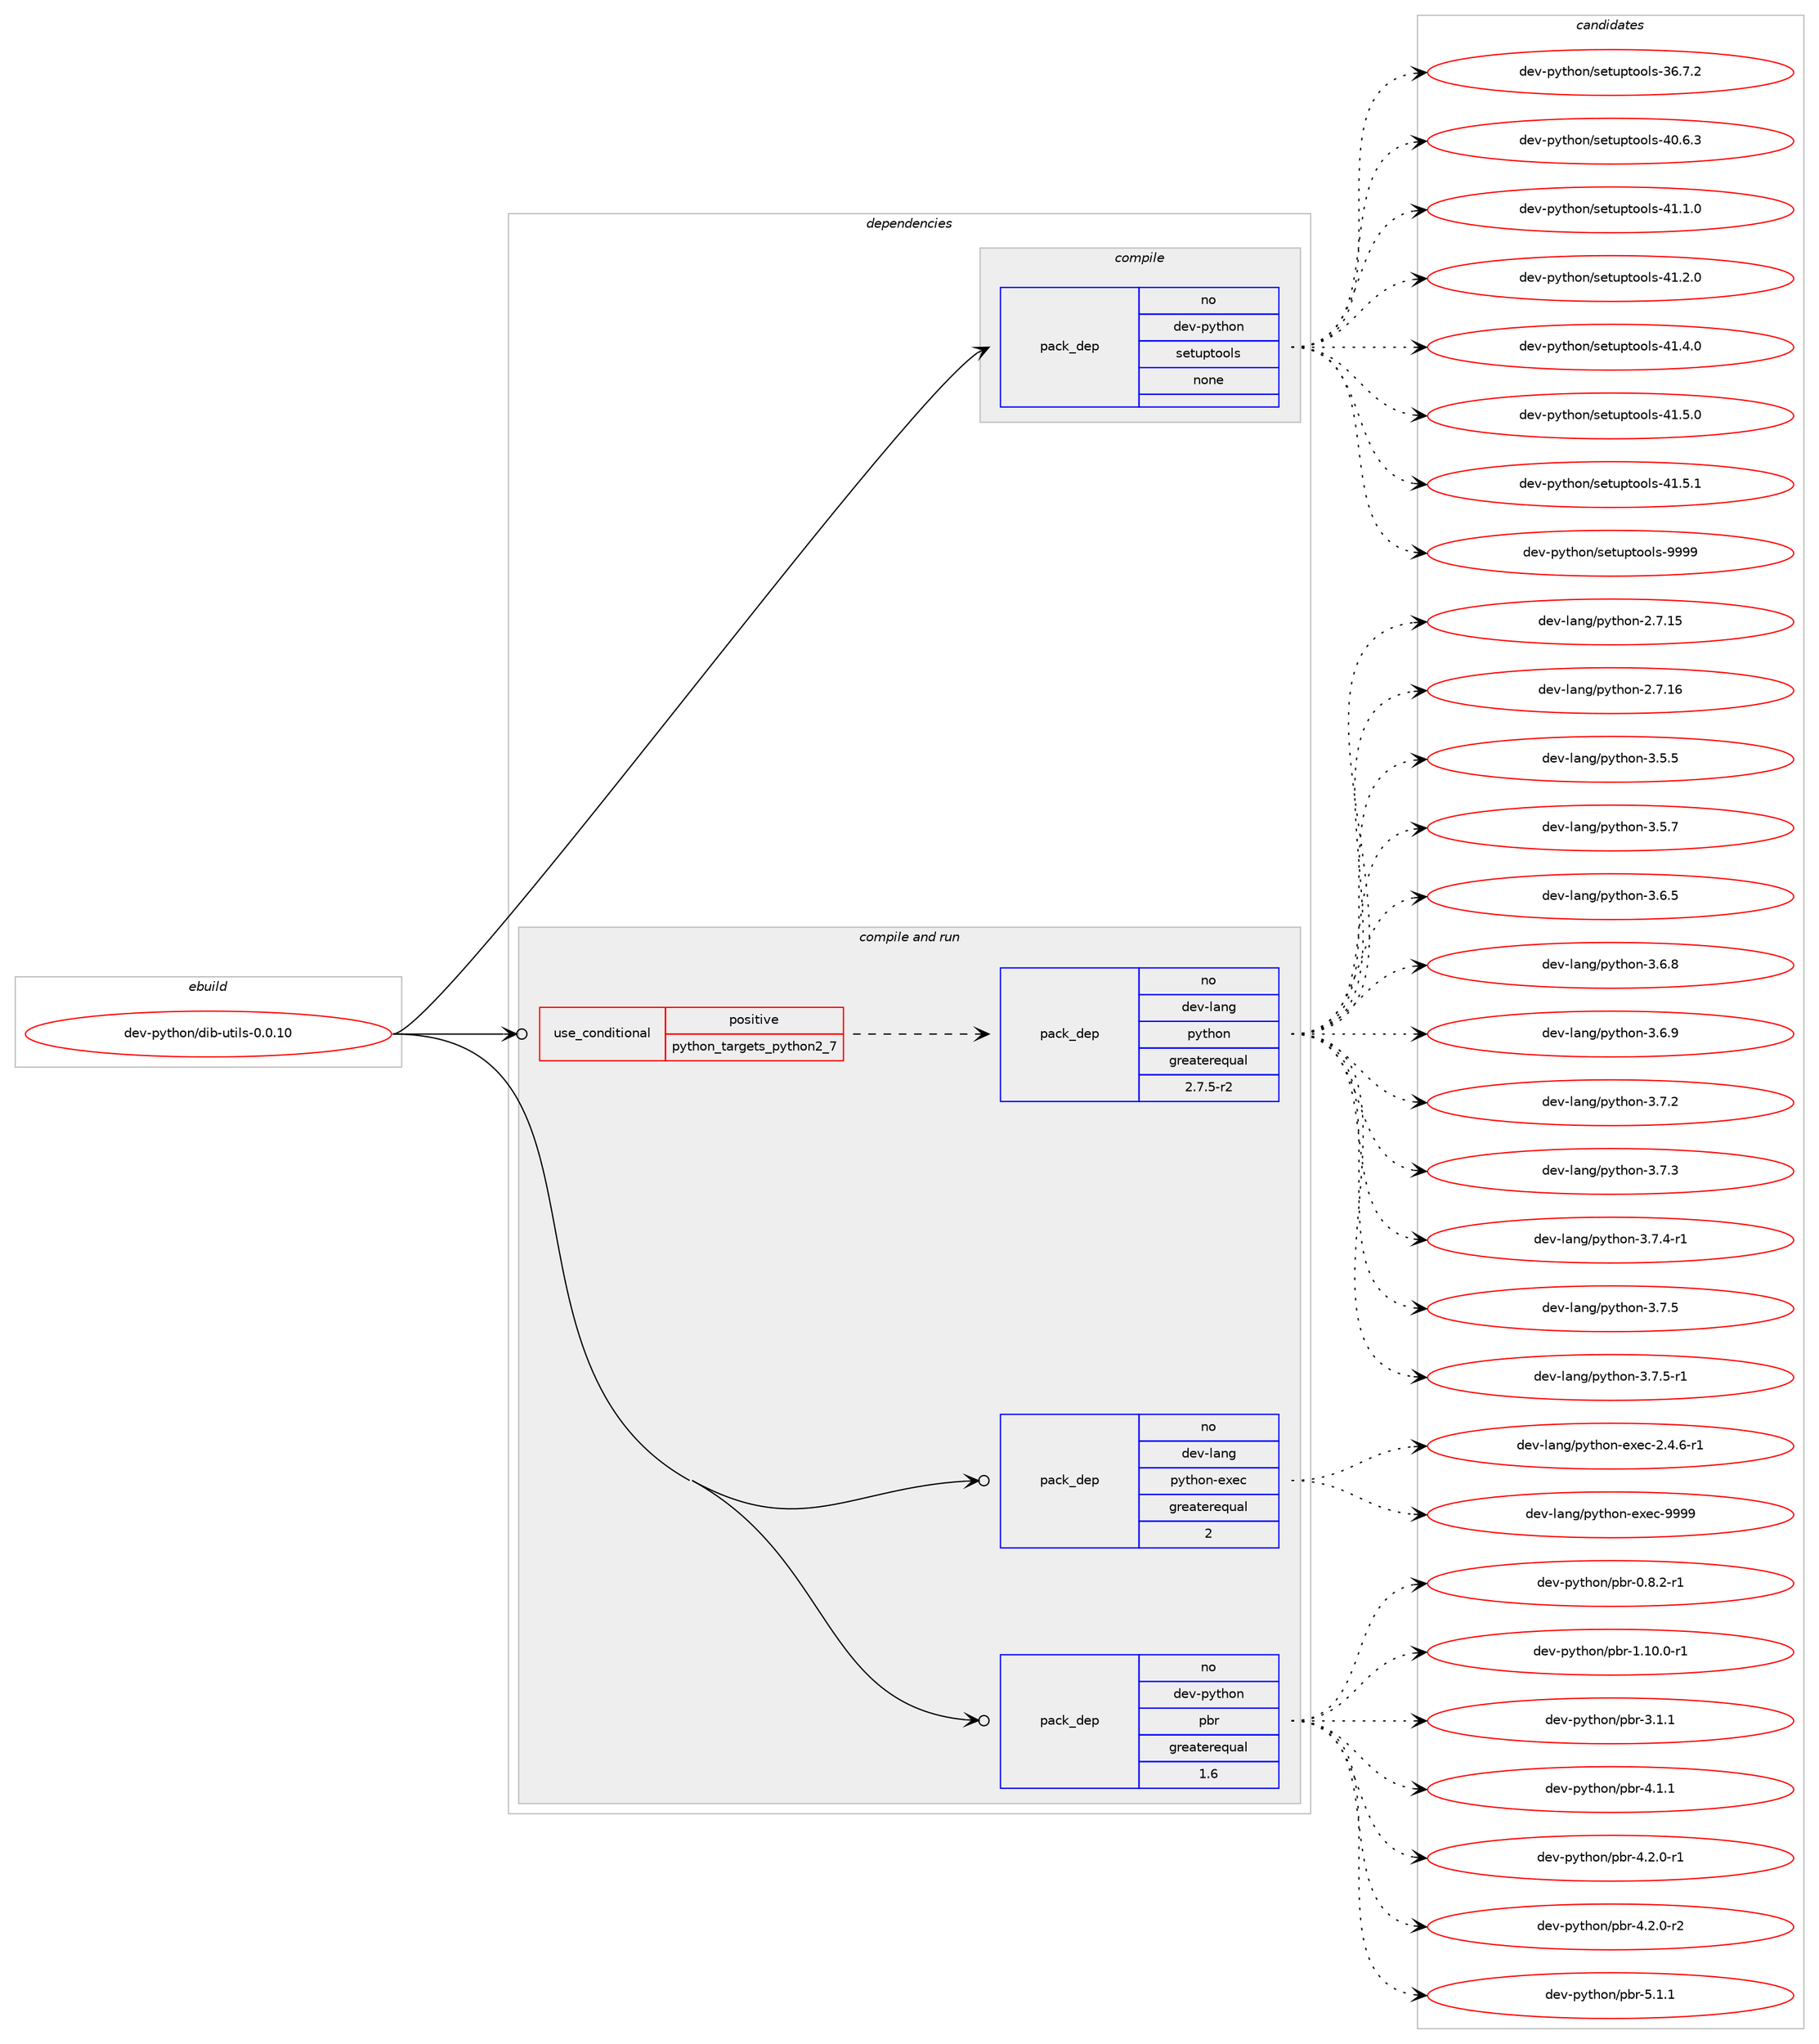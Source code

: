 digraph prolog {

# *************
# Graph options
# *************

newrank=true;
concentrate=true;
compound=true;
graph [rankdir=LR,fontname=Helvetica,fontsize=10,ranksep=1.5];#, ranksep=2.5, nodesep=0.2];
edge  [arrowhead=vee];
node  [fontname=Helvetica,fontsize=10];

# **********
# The ebuild
# **********

subgraph cluster_leftcol {
color=gray;
rank=same;
label=<<i>ebuild</i>>;
id [label="dev-python/dib-utils-0.0.10", color=red, width=4, href="../dev-python/dib-utils-0.0.10.svg"];
}

# ****************
# The dependencies
# ****************

subgraph cluster_midcol {
color=gray;
label=<<i>dependencies</i>>;
subgraph cluster_compile {
fillcolor="#eeeeee";
style=filled;
label=<<i>compile</i>>;
subgraph pack451167 {
dependency601320 [label=<<TABLE BORDER="0" CELLBORDER="1" CELLSPACING="0" CELLPADDING="4" WIDTH="220"><TR><TD ROWSPAN="6" CELLPADDING="30">pack_dep</TD></TR><TR><TD WIDTH="110">no</TD></TR><TR><TD>dev-python</TD></TR><TR><TD>setuptools</TD></TR><TR><TD>none</TD></TR><TR><TD></TD></TR></TABLE>>, shape=none, color=blue];
}
id:e -> dependency601320:w [weight=20,style="solid",arrowhead="vee"];
}
subgraph cluster_compileandrun {
fillcolor="#eeeeee";
style=filled;
label=<<i>compile and run</i>>;
subgraph cond138359 {
dependency601321 [label=<<TABLE BORDER="0" CELLBORDER="1" CELLSPACING="0" CELLPADDING="4"><TR><TD ROWSPAN="3" CELLPADDING="10">use_conditional</TD></TR><TR><TD>positive</TD></TR><TR><TD>python_targets_python2_7</TD></TR></TABLE>>, shape=none, color=red];
subgraph pack451168 {
dependency601322 [label=<<TABLE BORDER="0" CELLBORDER="1" CELLSPACING="0" CELLPADDING="4" WIDTH="220"><TR><TD ROWSPAN="6" CELLPADDING="30">pack_dep</TD></TR><TR><TD WIDTH="110">no</TD></TR><TR><TD>dev-lang</TD></TR><TR><TD>python</TD></TR><TR><TD>greaterequal</TD></TR><TR><TD>2.7.5-r2</TD></TR></TABLE>>, shape=none, color=blue];
}
dependency601321:e -> dependency601322:w [weight=20,style="dashed",arrowhead="vee"];
}
id:e -> dependency601321:w [weight=20,style="solid",arrowhead="odotvee"];
subgraph pack451169 {
dependency601323 [label=<<TABLE BORDER="0" CELLBORDER="1" CELLSPACING="0" CELLPADDING="4" WIDTH="220"><TR><TD ROWSPAN="6" CELLPADDING="30">pack_dep</TD></TR><TR><TD WIDTH="110">no</TD></TR><TR><TD>dev-lang</TD></TR><TR><TD>python-exec</TD></TR><TR><TD>greaterequal</TD></TR><TR><TD>2</TD></TR></TABLE>>, shape=none, color=blue];
}
id:e -> dependency601323:w [weight=20,style="solid",arrowhead="odotvee"];
subgraph pack451170 {
dependency601324 [label=<<TABLE BORDER="0" CELLBORDER="1" CELLSPACING="0" CELLPADDING="4" WIDTH="220"><TR><TD ROWSPAN="6" CELLPADDING="30">pack_dep</TD></TR><TR><TD WIDTH="110">no</TD></TR><TR><TD>dev-python</TD></TR><TR><TD>pbr</TD></TR><TR><TD>greaterequal</TD></TR><TR><TD>1.6</TD></TR></TABLE>>, shape=none, color=blue];
}
id:e -> dependency601324:w [weight=20,style="solid",arrowhead="odotvee"];
}
subgraph cluster_run {
fillcolor="#eeeeee";
style=filled;
label=<<i>run</i>>;
}
}

# **************
# The candidates
# **************

subgraph cluster_choices {
rank=same;
color=gray;
label=<<i>candidates</i>>;

subgraph choice451167 {
color=black;
nodesep=1;
choice100101118451121211161041111104711510111611711211611111110811545515446554650 [label="dev-python/setuptools-36.7.2", color=red, width=4,href="../dev-python/setuptools-36.7.2.svg"];
choice100101118451121211161041111104711510111611711211611111110811545524846544651 [label="dev-python/setuptools-40.6.3", color=red, width=4,href="../dev-python/setuptools-40.6.3.svg"];
choice100101118451121211161041111104711510111611711211611111110811545524946494648 [label="dev-python/setuptools-41.1.0", color=red, width=4,href="../dev-python/setuptools-41.1.0.svg"];
choice100101118451121211161041111104711510111611711211611111110811545524946504648 [label="dev-python/setuptools-41.2.0", color=red, width=4,href="../dev-python/setuptools-41.2.0.svg"];
choice100101118451121211161041111104711510111611711211611111110811545524946524648 [label="dev-python/setuptools-41.4.0", color=red, width=4,href="../dev-python/setuptools-41.4.0.svg"];
choice100101118451121211161041111104711510111611711211611111110811545524946534648 [label="dev-python/setuptools-41.5.0", color=red, width=4,href="../dev-python/setuptools-41.5.0.svg"];
choice100101118451121211161041111104711510111611711211611111110811545524946534649 [label="dev-python/setuptools-41.5.1", color=red, width=4,href="../dev-python/setuptools-41.5.1.svg"];
choice10010111845112121116104111110471151011161171121161111111081154557575757 [label="dev-python/setuptools-9999", color=red, width=4,href="../dev-python/setuptools-9999.svg"];
dependency601320:e -> choice100101118451121211161041111104711510111611711211611111110811545515446554650:w [style=dotted,weight="100"];
dependency601320:e -> choice100101118451121211161041111104711510111611711211611111110811545524846544651:w [style=dotted,weight="100"];
dependency601320:e -> choice100101118451121211161041111104711510111611711211611111110811545524946494648:w [style=dotted,weight="100"];
dependency601320:e -> choice100101118451121211161041111104711510111611711211611111110811545524946504648:w [style=dotted,weight="100"];
dependency601320:e -> choice100101118451121211161041111104711510111611711211611111110811545524946524648:w [style=dotted,weight="100"];
dependency601320:e -> choice100101118451121211161041111104711510111611711211611111110811545524946534648:w [style=dotted,weight="100"];
dependency601320:e -> choice100101118451121211161041111104711510111611711211611111110811545524946534649:w [style=dotted,weight="100"];
dependency601320:e -> choice10010111845112121116104111110471151011161171121161111111081154557575757:w [style=dotted,weight="100"];
}
subgraph choice451168 {
color=black;
nodesep=1;
choice10010111845108971101034711212111610411111045504655464953 [label="dev-lang/python-2.7.15", color=red, width=4,href="../dev-lang/python-2.7.15.svg"];
choice10010111845108971101034711212111610411111045504655464954 [label="dev-lang/python-2.7.16", color=red, width=4,href="../dev-lang/python-2.7.16.svg"];
choice100101118451089711010347112121116104111110455146534653 [label="dev-lang/python-3.5.5", color=red, width=4,href="../dev-lang/python-3.5.5.svg"];
choice100101118451089711010347112121116104111110455146534655 [label="dev-lang/python-3.5.7", color=red, width=4,href="../dev-lang/python-3.5.7.svg"];
choice100101118451089711010347112121116104111110455146544653 [label="dev-lang/python-3.6.5", color=red, width=4,href="../dev-lang/python-3.6.5.svg"];
choice100101118451089711010347112121116104111110455146544656 [label="dev-lang/python-3.6.8", color=red, width=4,href="../dev-lang/python-3.6.8.svg"];
choice100101118451089711010347112121116104111110455146544657 [label="dev-lang/python-3.6.9", color=red, width=4,href="../dev-lang/python-3.6.9.svg"];
choice100101118451089711010347112121116104111110455146554650 [label="dev-lang/python-3.7.2", color=red, width=4,href="../dev-lang/python-3.7.2.svg"];
choice100101118451089711010347112121116104111110455146554651 [label="dev-lang/python-3.7.3", color=red, width=4,href="../dev-lang/python-3.7.3.svg"];
choice1001011184510897110103471121211161041111104551465546524511449 [label="dev-lang/python-3.7.4-r1", color=red, width=4,href="../dev-lang/python-3.7.4-r1.svg"];
choice100101118451089711010347112121116104111110455146554653 [label="dev-lang/python-3.7.5", color=red, width=4,href="../dev-lang/python-3.7.5.svg"];
choice1001011184510897110103471121211161041111104551465546534511449 [label="dev-lang/python-3.7.5-r1", color=red, width=4,href="../dev-lang/python-3.7.5-r1.svg"];
dependency601322:e -> choice10010111845108971101034711212111610411111045504655464953:w [style=dotted,weight="100"];
dependency601322:e -> choice10010111845108971101034711212111610411111045504655464954:w [style=dotted,weight="100"];
dependency601322:e -> choice100101118451089711010347112121116104111110455146534653:w [style=dotted,weight="100"];
dependency601322:e -> choice100101118451089711010347112121116104111110455146534655:w [style=dotted,weight="100"];
dependency601322:e -> choice100101118451089711010347112121116104111110455146544653:w [style=dotted,weight="100"];
dependency601322:e -> choice100101118451089711010347112121116104111110455146544656:w [style=dotted,weight="100"];
dependency601322:e -> choice100101118451089711010347112121116104111110455146544657:w [style=dotted,weight="100"];
dependency601322:e -> choice100101118451089711010347112121116104111110455146554650:w [style=dotted,weight="100"];
dependency601322:e -> choice100101118451089711010347112121116104111110455146554651:w [style=dotted,weight="100"];
dependency601322:e -> choice1001011184510897110103471121211161041111104551465546524511449:w [style=dotted,weight="100"];
dependency601322:e -> choice100101118451089711010347112121116104111110455146554653:w [style=dotted,weight="100"];
dependency601322:e -> choice1001011184510897110103471121211161041111104551465546534511449:w [style=dotted,weight="100"];
}
subgraph choice451169 {
color=black;
nodesep=1;
choice10010111845108971101034711212111610411111045101120101994550465246544511449 [label="dev-lang/python-exec-2.4.6-r1", color=red, width=4,href="../dev-lang/python-exec-2.4.6-r1.svg"];
choice10010111845108971101034711212111610411111045101120101994557575757 [label="dev-lang/python-exec-9999", color=red, width=4,href="../dev-lang/python-exec-9999.svg"];
dependency601323:e -> choice10010111845108971101034711212111610411111045101120101994550465246544511449:w [style=dotted,weight="100"];
dependency601323:e -> choice10010111845108971101034711212111610411111045101120101994557575757:w [style=dotted,weight="100"];
}
subgraph choice451170 {
color=black;
nodesep=1;
choice1001011184511212111610411111047112981144548465646504511449 [label="dev-python/pbr-0.8.2-r1", color=red, width=4,href="../dev-python/pbr-0.8.2-r1.svg"];
choice100101118451121211161041111104711298114454946494846484511449 [label="dev-python/pbr-1.10.0-r1", color=red, width=4,href="../dev-python/pbr-1.10.0-r1.svg"];
choice100101118451121211161041111104711298114455146494649 [label="dev-python/pbr-3.1.1", color=red, width=4,href="../dev-python/pbr-3.1.1.svg"];
choice100101118451121211161041111104711298114455246494649 [label="dev-python/pbr-4.1.1", color=red, width=4,href="../dev-python/pbr-4.1.1.svg"];
choice1001011184511212111610411111047112981144552465046484511449 [label="dev-python/pbr-4.2.0-r1", color=red, width=4,href="../dev-python/pbr-4.2.0-r1.svg"];
choice1001011184511212111610411111047112981144552465046484511450 [label="dev-python/pbr-4.2.0-r2", color=red, width=4,href="../dev-python/pbr-4.2.0-r2.svg"];
choice100101118451121211161041111104711298114455346494649 [label="dev-python/pbr-5.1.1", color=red, width=4,href="../dev-python/pbr-5.1.1.svg"];
dependency601324:e -> choice1001011184511212111610411111047112981144548465646504511449:w [style=dotted,weight="100"];
dependency601324:e -> choice100101118451121211161041111104711298114454946494846484511449:w [style=dotted,weight="100"];
dependency601324:e -> choice100101118451121211161041111104711298114455146494649:w [style=dotted,weight="100"];
dependency601324:e -> choice100101118451121211161041111104711298114455246494649:w [style=dotted,weight="100"];
dependency601324:e -> choice1001011184511212111610411111047112981144552465046484511449:w [style=dotted,weight="100"];
dependency601324:e -> choice1001011184511212111610411111047112981144552465046484511450:w [style=dotted,weight="100"];
dependency601324:e -> choice100101118451121211161041111104711298114455346494649:w [style=dotted,weight="100"];
}
}

}
